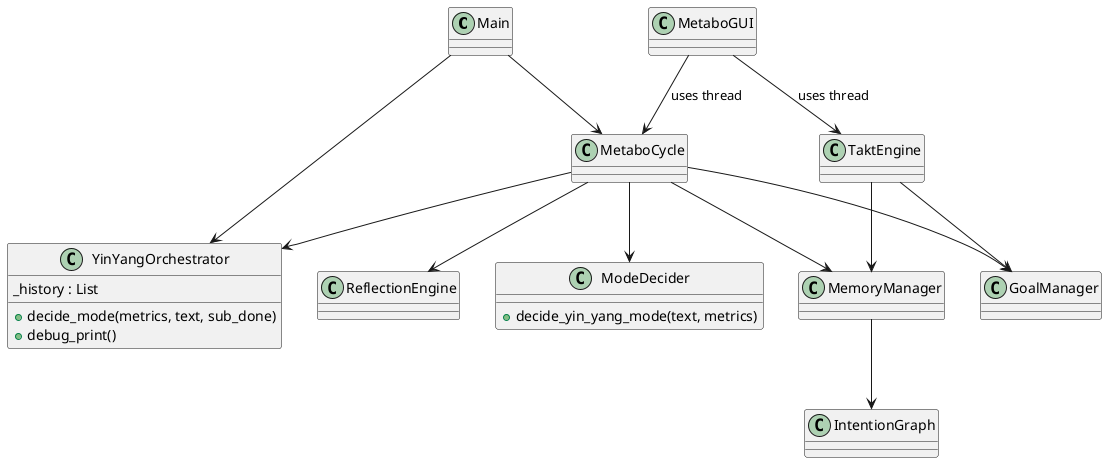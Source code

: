 @startuml
class Main
class MetaboCycle
class GoalManager
class MemoryManager
class IntentionGraph
class ReflectionEngine
class TaktEngine
class YinYangOrchestrator
class ModeDecider
class MetaboGUI
YinYangOrchestrator : +decide_mode(metrics, text, sub_done)
YinYangOrchestrator : +debug_print()
YinYangOrchestrator : _history : List
ModeDecider : +decide_yin_yang_mode(text, metrics)
Main --> MetaboCycle
MetaboCycle --> GoalManager
MetaboCycle --> MemoryManager
MetaboCycle --> ReflectionEngine
MetaboCycle --> YinYangOrchestrator
MetaboCycle --> ModeDecider
MemoryManager --> IntentionGraph
TaktEngine --> MemoryManager
TaktEngine --> GoalManager
Main --> YinYangOrchestrator
MetaboGUI --> MetaboCycle : uses thread
MetaboGUI --> TaktEngine : uses thread
@enduml
